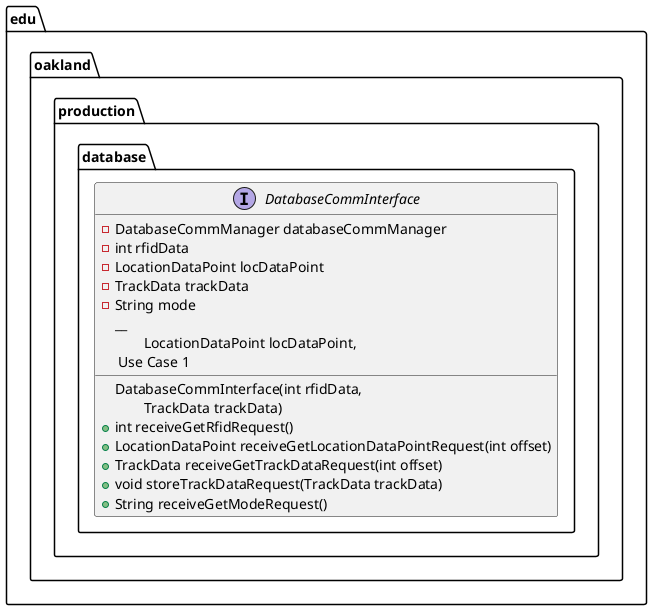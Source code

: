 @startuml DatabaseCommInterface

package edu.oakland.production.database {
    interface DatabaseCommInterface {
    	- DatabaseCommManager databaseCommManager
    	- int rfidData
    	- LocationDataPoint locDataPoint
    	- TrackData trackData
    	- String mode
        __
        DatabaseCommInterface(int rfidData, 
        \tLocationDataPoint locDataPoint,
        \tTrackData trackData)
        .. Use Case 1 ..
        + int receiveGetRfidRequest()
        + LocationDataPoint receiveGetLocationDataPointRequest(int offset)
        + TrackData receiveGetTrackDataRequest(int offset)
        + void storeTrackDataRequest(TrackData trackData)
        + String receiveGetModeRequest()
        
    }
}

@enduml